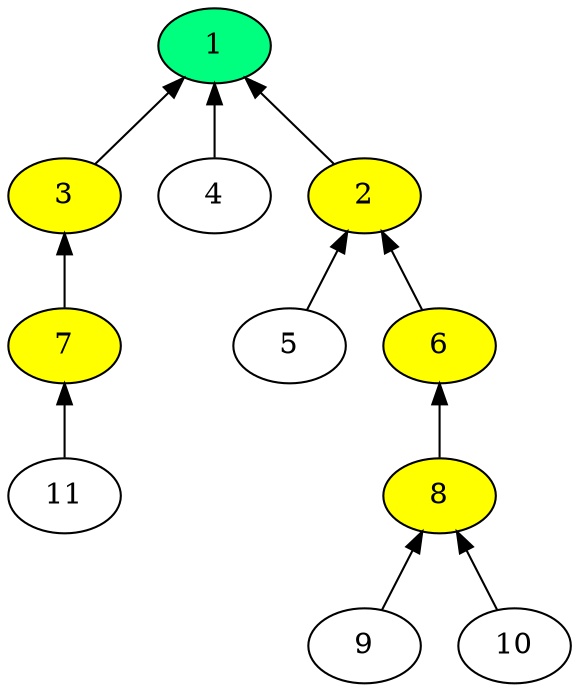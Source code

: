 digraph time_source_tree {
  rankdir="BT";
  "2" -> "1";
  "3" -> "1";
  "4" -> "1";
  "5" -> "2";
  "6" -> "2";
  "7" -> "3";
  "8" -> "6";
  "9" -> "8";
  "10" -> "8";
  "11" -> "7";
  "1" [fillcolor="yellow" style="filled"];
  "2" [fillcolor="yellow" style="filled"];
  "3" [fillcolor="yellow" style="filled"];
  "6" [fillcolor="yellow" style="filled"];
  "7" [fillcolor="yellow" style="filled"];
  "8" [fillcolor="yellow" style="filled"];
  "1" [rank="source" fillcolor="#00FF7F" style="filled"];
}
